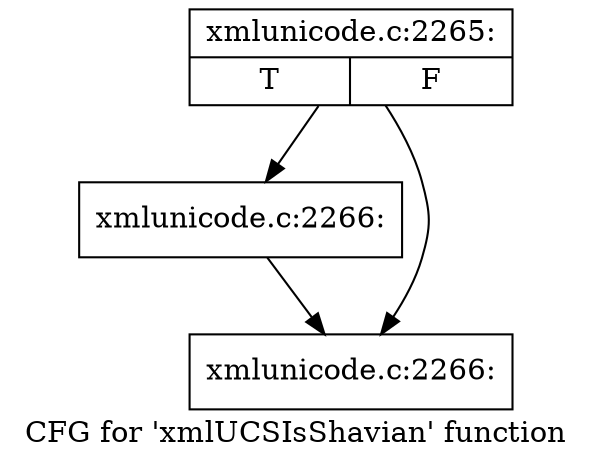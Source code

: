 digraph "CFG for 'xmlUCSIsShavian' function" {
	label="CFG for 'xmlUCSIsShavian' function";

	Node0x4e84f40 [shape=record,label="{xmlunicode.c:2265:|{<s0>T|<s1>F}}"];
	Node0x4e84f40 -> Node0x4e851d0;
	Node0x4e84f40 -> Node0x4e85180;
	Node0x4e851d0 [shape=record,label="{xmlunicode.c:2266:}"];
	Node0x4e851d0 -> Node0x4e85180;
	Node0x4e85180 [shape=record,label="{xmlunicode.c:2266:}"];
}
